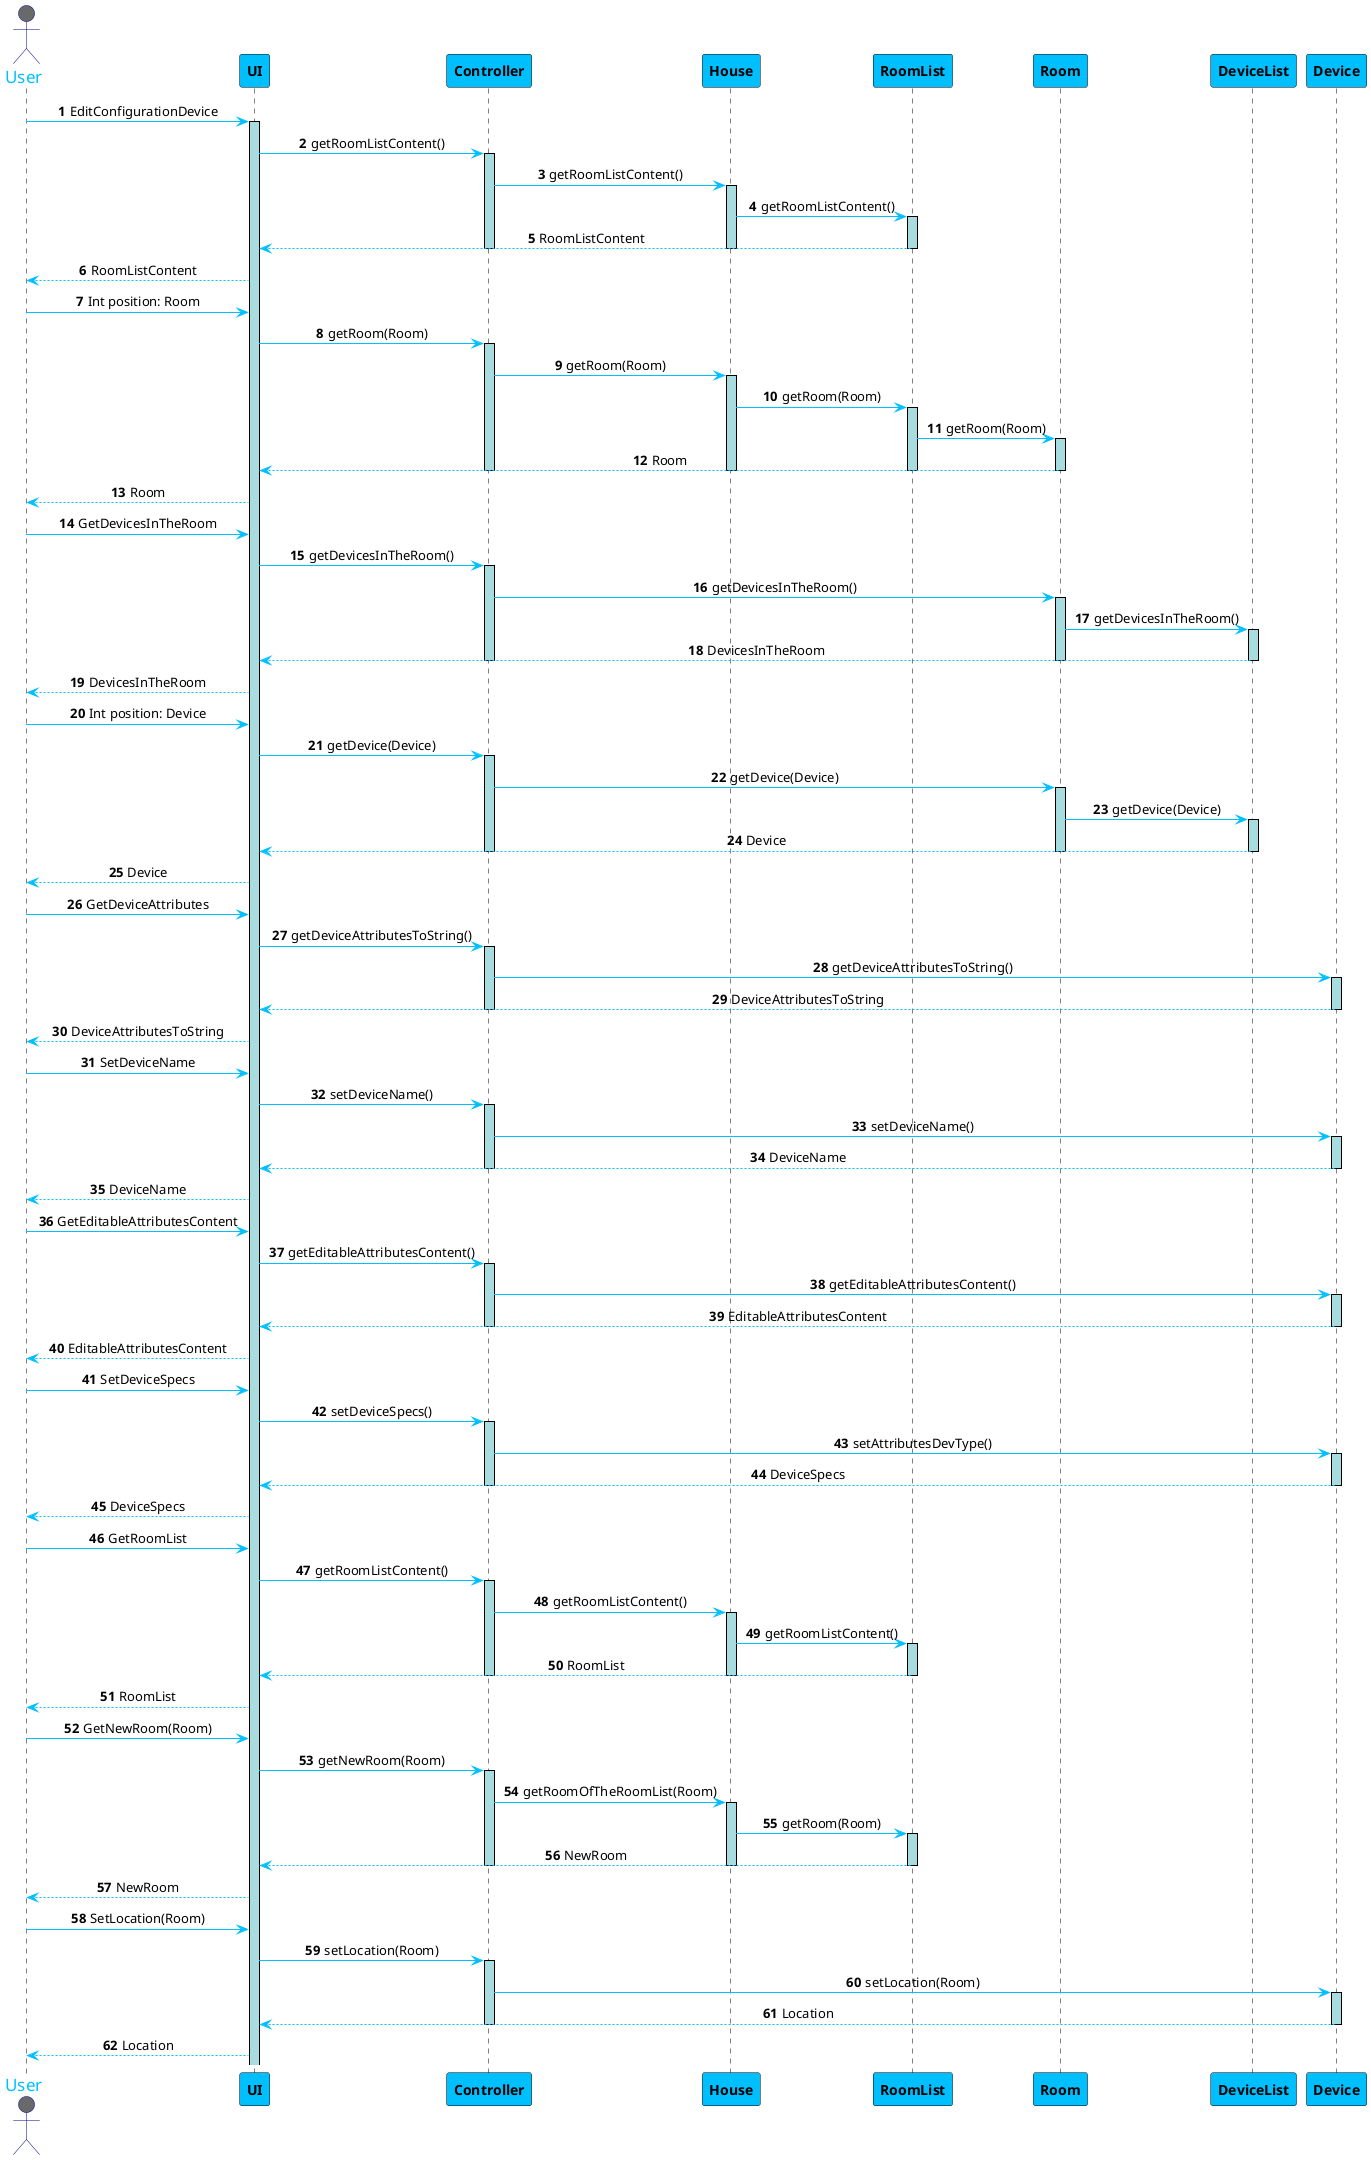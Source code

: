 @startuml
skinparam sequenceMessageAlign center
skinparam sequence {
	ArrowColor DeepSkyBlue
	ActorBorderColor DarkBlue
	LifeLineBorderColor black
	LifeLineBackgroundColor #A9DCDF

	ParticipantBorderColor Black
	ParticipantBackgroundColor DeepSkyBlue
	ParticipantFontStyle Bold

	ActorBackgroundColor DimGrey
	ActorFontColor DeepSkyBlue
	ActorFontSize 17
	ActorFontName Aapex
}

autonumber
actor User
User -> UI: EditConfigurationDevice
activate UI
UI -> Controller: getRoomListContent()
activate Controller
Controller -> House: getRoomListContent()
activate House
House -> RoomList: getRoomListContent()
activate RoomList
UI <-- RoomList: RoomListContent
deactivate RoomList
deactivate House
deactivate Controller
User <-- UI: RoomListContent

User -> UI: Int position: Room
UI -> Controller: getRoom(Room)
activate Controller
Controller -> House: getRoom(Room)
activate House
House -> RoomList: getRoom(Room)
activate RoomList
RoomList -> Room: getRoom(Room)
activate Room
UI <-- Room: Room
deactivate Room
deactivate RoomList
deactivate House
deactivate Controller
User <-- UI: Room

User -> UI: GetDevicesInTheRoom
UI -> Controller: getDevicesInTheRoom()
activate Controller
Controller -> Room: getDevicesInTheRoom()
activate Room
Room -> DeviceList: getDevicesInTheRoom()
activate DeviceList
UI <-- DeviceList: DevicesInTheRoom
deactivate DeviceList
deactivate Room
deactivate Controller
User <-- UI: DevicesInTheRoom

User -> UI: Int position: Device
UI -> Controller: getDevice(Device)
activate Controller
Controller -> Room: getDevice(Device)
activate Room
Room -> DeviceList: getDevice(Device)
activate DeviceList
UI <-- DeviceList: Device
deactivate DeviceList
deactivate Room
deactivate Controller
User <-- UI: Device

User -> UI: GetDeviceAttributes
UI -> Controller: getDeviceAttributesToString()
activate Controller
Controller -> Device: getDeviceAttributesToString()
activate Device
UI <-- Device: DeviceAttributesToString
deactivate Device
deactivate Controller
User <-- UI: DeviceAttributesToString

User -> UI: SetDeviceName
UI -> Controller: setDeviceName()
activate Controller
Controller -> Device: setDeviceName()
activate Device
UI <-- Device: DeviceName
deactivate Device
deactivate Controller
User <-- UI: DeviceName

User -> UI: GetEditableAttributesContent
UI -> Controller: getEditableAttributesContent()
activate Controller
Controller -> Device: getEditableAttributesContent()
activate Device
UI <-- Device: EditableAttributesContent
deactivate Device
deactivate Controller
User <-- UI: EditableAttributesContent

User -> UI: SetDeviceSpecs
UI -> Controller: setDeviceSpecs()
activate Controller
Controller -> Device: setAttributesDevType()
activate Device
UI <-- Device: DeviceSpecs
deactivate Device
deactivate Controller
User <-- UI: DeviceSpecs

User -> UI: GetRoomList
UI -> Controller: getRoomListContent()
activate Controller
Controller -> House: getRoomListContent()
activate House
House -> RoomList: getRoomListContent()
activate RoomList
UI <-- RoomList: RoomList
deactivate RoomList
deactivate House
deactivate Controller
User <-- UI: RoomList

User -> UI: GetNewRoom(Room)
UI -> Controller: getNewRoom(Room)
activate Controller
Controller -> House: getRoomOfTheRoomList(Room)
activate House
House -> RoomList: getRoom(Room)
activate RoomList
UI <-- RoomList: NewRoom
deactivate RoomList
deactivate House
deactivate Controller
User <-- UI: NewRoom

User -> UI: SetLocation(Room)
UI -> Controller: setLocation(Room)
activate Controller
Controller -> Device: setLocation(Room)
activate Device
UI <-- Device: Location
deactivate Device
deactivate House
deactivate Controller
User <-- UI: Location

@enduml

